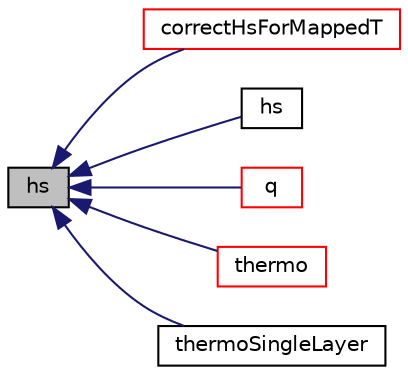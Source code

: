digraph "hs"
{
  bgcolor="transparent";
  edge [fontname="Helvetica",fontsize="10",labelfontname="Helvetica",labelfontsize="10"];
  node [fontname="Helvetica",fontsize="10",shape=record];
  rankdir="LR";
  Node1 [label="hs",height=0.2,width=0.4,color="black", fillcolor="grey75", style="filled", fontcolor="black"];
  Node1 -> Node2 [dir="back",color="midnightblue",fontsize="10",style="solid",fontname="Helvetica"];
  Node2 [label="correctHsForMappedT",height=0.2,width=0.4,color="red",URL="$a02674.html#af85199505c20475372e6e7e6f12c289f",tooltip="Correct sensible enthalpy for mapped temperature fields. "];
  Node1 -> Node3 [dir="back",color="midnightblue",fontsize="10",style="solid",fontname="Helvetica"];
  Node3 [label="hs",height=0.2,width=0.4,color="black",URL="$a02674.html#ab988e26c68a240b87378ada5bf3f6985",tooltip="Return sensible enthalpy as a function of temperature. "];
  Node1 -> Node4 [dir="back",color="midnightblue",fontsize="10",style="solid",fontname="Helvetica"];
  Node4 [label="q",height=0.2,width=0.4,color="red",URL="$a02674.html#aaaf1023924d5ab251d81d51b4f4f1ae3",tooltip="Return the wall/surface heat transfer term for the enthalpy equation. "];
  Node1 -> Node5 [dir="back",color="midnightblue",fontsize="10",style="solid",fontname="Helvetica"];
  Node5 [label="thermo",height=0.2,width=0.4,color="red",URL="$a02674.html#a04370d51b948fc8f62ff14ac62978bb9",tooltip="Return const reference to the SLGThermo object. "];
  Node1 -> Node6 [dir="back",color="midnightblue",fontsize="10",style="solid",fontname="Helvetica"];
  Node6 [label="thermoSingleLayer",height=0.2,width=0.4,color="black",URL="$a02674.html#a599169c7bc33623aea76634f78847295",tooltip="Construct from components. "];
}
